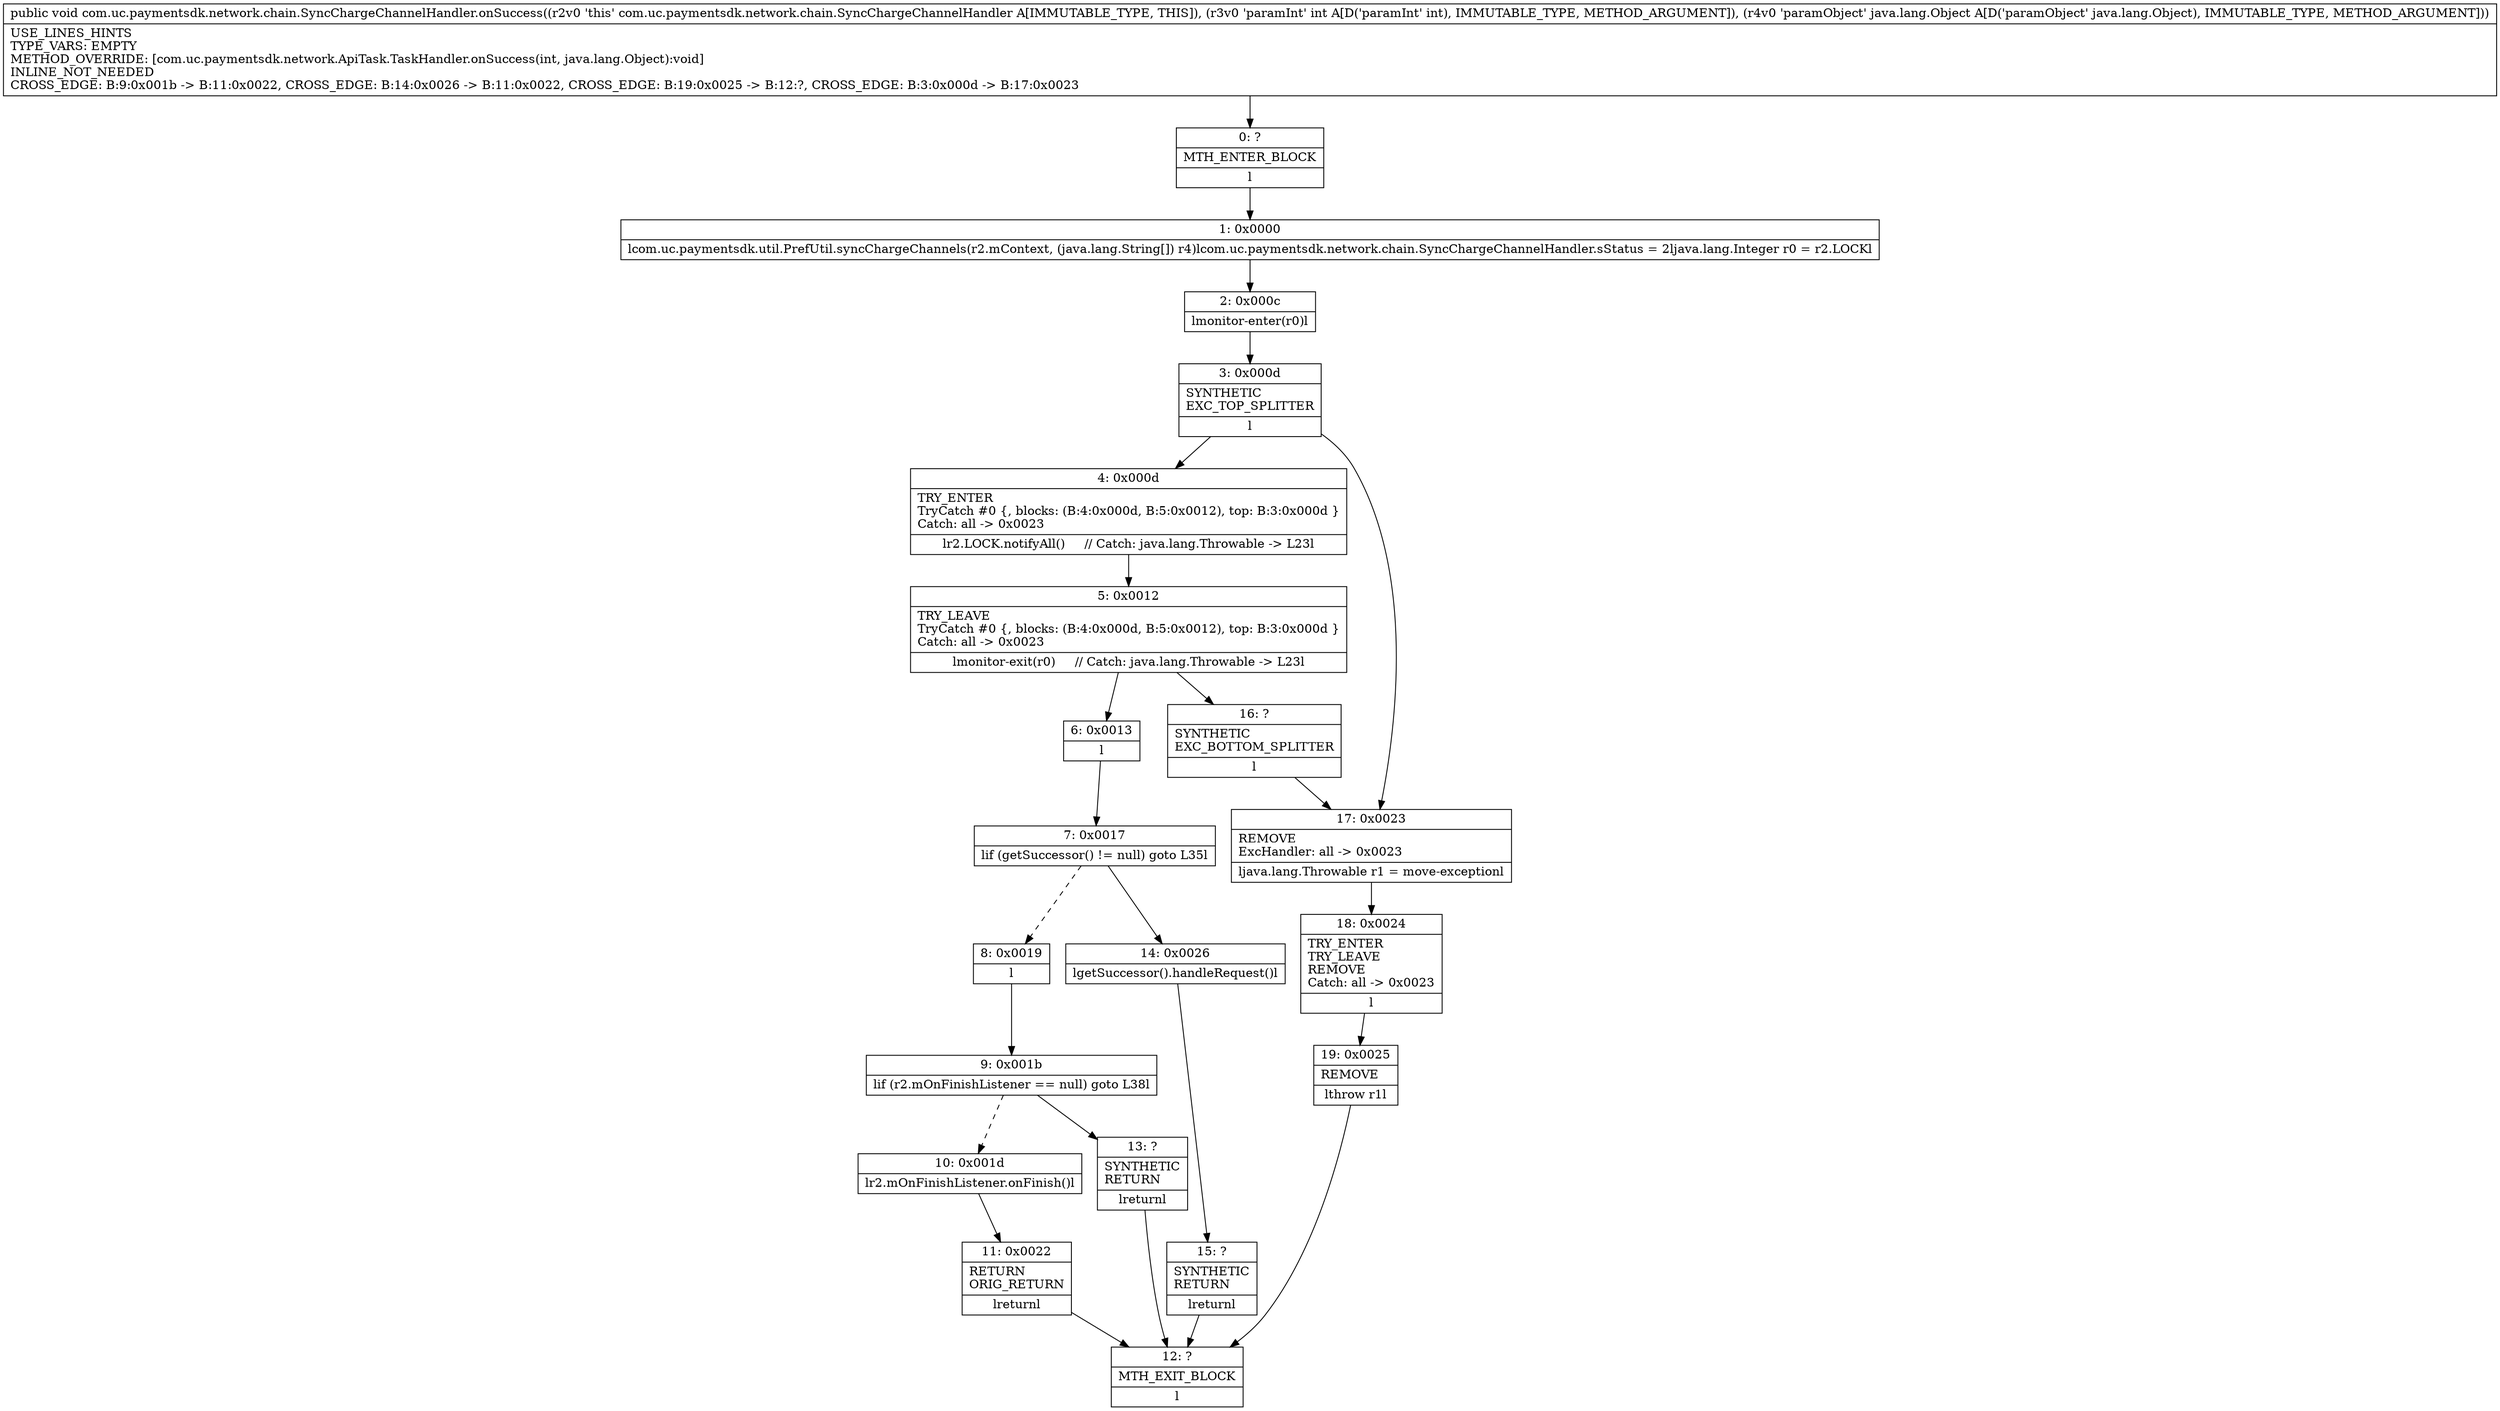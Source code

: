 digraph "CFG forcom.uc.paymentsdk.network.chain.SyncChargeChannelHandler.onSuccess(ILjava\/lang\/Object;)V" {
Node_0 [shape=record,label="{0\:\ ?|MTH_ENTER_BLOCK\l|l}"];
Node_1 [shape=record,label="{1\:\ 0x0000|lcom.uc.paymentsdk.util.PrefUtil.syncChargeChannels(r2.mContext, (java.lang.String[]) r4)lcom.uc.paymentsdk.network.chain.SyncChargeChannelHandler.sStatus = 2ljava.lang.Integer r0 = r2.LOCKl}"];
Node_2 [shape=record,label="{2\:\ 0x000c|lmonitor\-enter(r0)l}"];
Node_3 [shape=record,label="{3\:\ 0x000d|SYNTHETIC\lEXC_TOP_SPLITTER\l|l}"];
Node_4 [shape=record,label="{4\:\ 0x000d|TRY_ENTER\lTryCatch #0 \{, blocks: (B:4:0x000d, B:5:0x0012), top: B:3:0x000d \}\lCatch: all \-\> 0x0023\l|lr2.LOCK.notifyAll()     \/\/ Catch: java.lang.Throwable \-\> L23l}"];
Node_5 [shape=record,label="{5\:\ 0x0012|TRY_LEAVE\lTryCatch #0 \{, blocks: (B:4:0x000d, B:5:0x0012), top: B:3:0x000d \}\lCatch: all \-\> 0x0023\l|lmonitor\-exit(r0)     \/\/ Catch: java.lang.Throwable \-\> L23l}"];
Node_6 [shape=record,label="{6\:\ 0x0013|l}"];
Node_7 [shape=record,label="{7\:\ 0x0017|lif (getSuccessor() != null) goto L35l}"];
Node_8 [shape=record,label="{8\:\ 0x0019|l}"];
Node_9 [shape=record,label="{9\:\ 0x001b|lif (r2.mOnFinishListener == null) goto L38l}"];
Node_10 [shape=record,label="{10\:\ 0x001d|lr2.mOnFinishListener.onFinish()l}"];
Node_11 [shape=record,label="{11\:\ 0x0022|RETURN\lORIG_RETURN\l|lreturnl}"];
Node_12 [shape=record,label="{12\:\ ?|MTH_EXIT_BLOCK\l|l}"];
Node_13 [shape=record,label="{13\:\ ?|SYNTHETIC\lRETURN\l|lreturnl}"];
Node_14 [shape=record,label="{14\:\ 0x0026|lgetSuccessor().handleRequest()l}"];
Node_15 [shape=record,label="{15\:\ ?|SYNTHETIC\lRETURN\l|lreturnl}"];
Node_16 [shape=record,label="{16\:\ ?|SYNTHETIC\lEXC_BOTTOM_SPLITTER\l|l}"];
Node_17 [shape=record,label="{17\:\ 0x0023|REMOVE\lExcHandler: all \-\> 0x0023\l|ljava.lang.Throwable r1 = move\-exceptionl}"];
Node_18 [shape=record,label="{18\:\ 0x0024|TRY_ENTER\lTRY_LEAVE\lREMOVE\lCatch: all \-\> 0x0023\l|l}"];
Node_19 [shape=record,label="{19\:\ 0x0025|REMOVE\l|lthrow r1l}"];
MethodNode[shape=record,label="{public void com.uc.paymentsdk.network.chain.SyncChargeChannelHandler.onSuccess((r2v0 'this' com.uc.paymentsdk.network.chain.SyncChargeChannelHandler A[IMMUTABLE_TYPE, THIS]), (r3v0 'paramInt' int A[D('paramInt' int), IMMUTABLE_TYPE, METHOD_ARGUMENT]), (r4v0 'paramObject' java.lang.Object A[D('paramObject' java.lang.Object), IMMUTABLE_TYPE, METHOD_ARGUMENT]))  | USE_LINES_HINTS\lTYPE_VARS: EMPTY\lMETHOD_OVERRIDE: [com.uc.paymentsdk.network.ApiTask.TaskHandler.onSuccess(int, java.lang.Object):void]\lINLINE_NOT_NEEDED\lCROSS_EDGE: B:9:0x001b \-\> B:11:0x0022, CROSS_EDGE: B:14:0x0026 \-\> B:11:0x0022, CROSS_EDGE: B:19:0x0025 \-\> B:12:?, CROSS_EDGE: B:3:0x000d \-\> B:17:0x0023\l}"];
MethodNode -> Node_0;
Node_0 -> Node_1;
Node_1 -> Node_2;
Node_2 -> Node_3;
Node_3 -> Node_4;
Node_3 -> Node_17;
Node_4 -> Node_5;
Node_5 -> Node_6;
Node_5 -> Node_16;
Node_6 -> Node_7;
Node_7 -> Node_8[style=dashed];
Node_7 -> Node_14;
Node_8 -> Node_9;
Node_9 -> Node_10[style=dashed];
Node_9 -> Node_13;
Node_10 -> Node_11;
Node_11 -> Node_12;
Node_13 -> Node_12;
Node_14 -> Node_15;
Node_15 -> Node_12;
Node_16 -> Node_17;
Node_17 -> Node_18;
Node_18 -> Node_19;
Node_19 -> Node_12;
}

